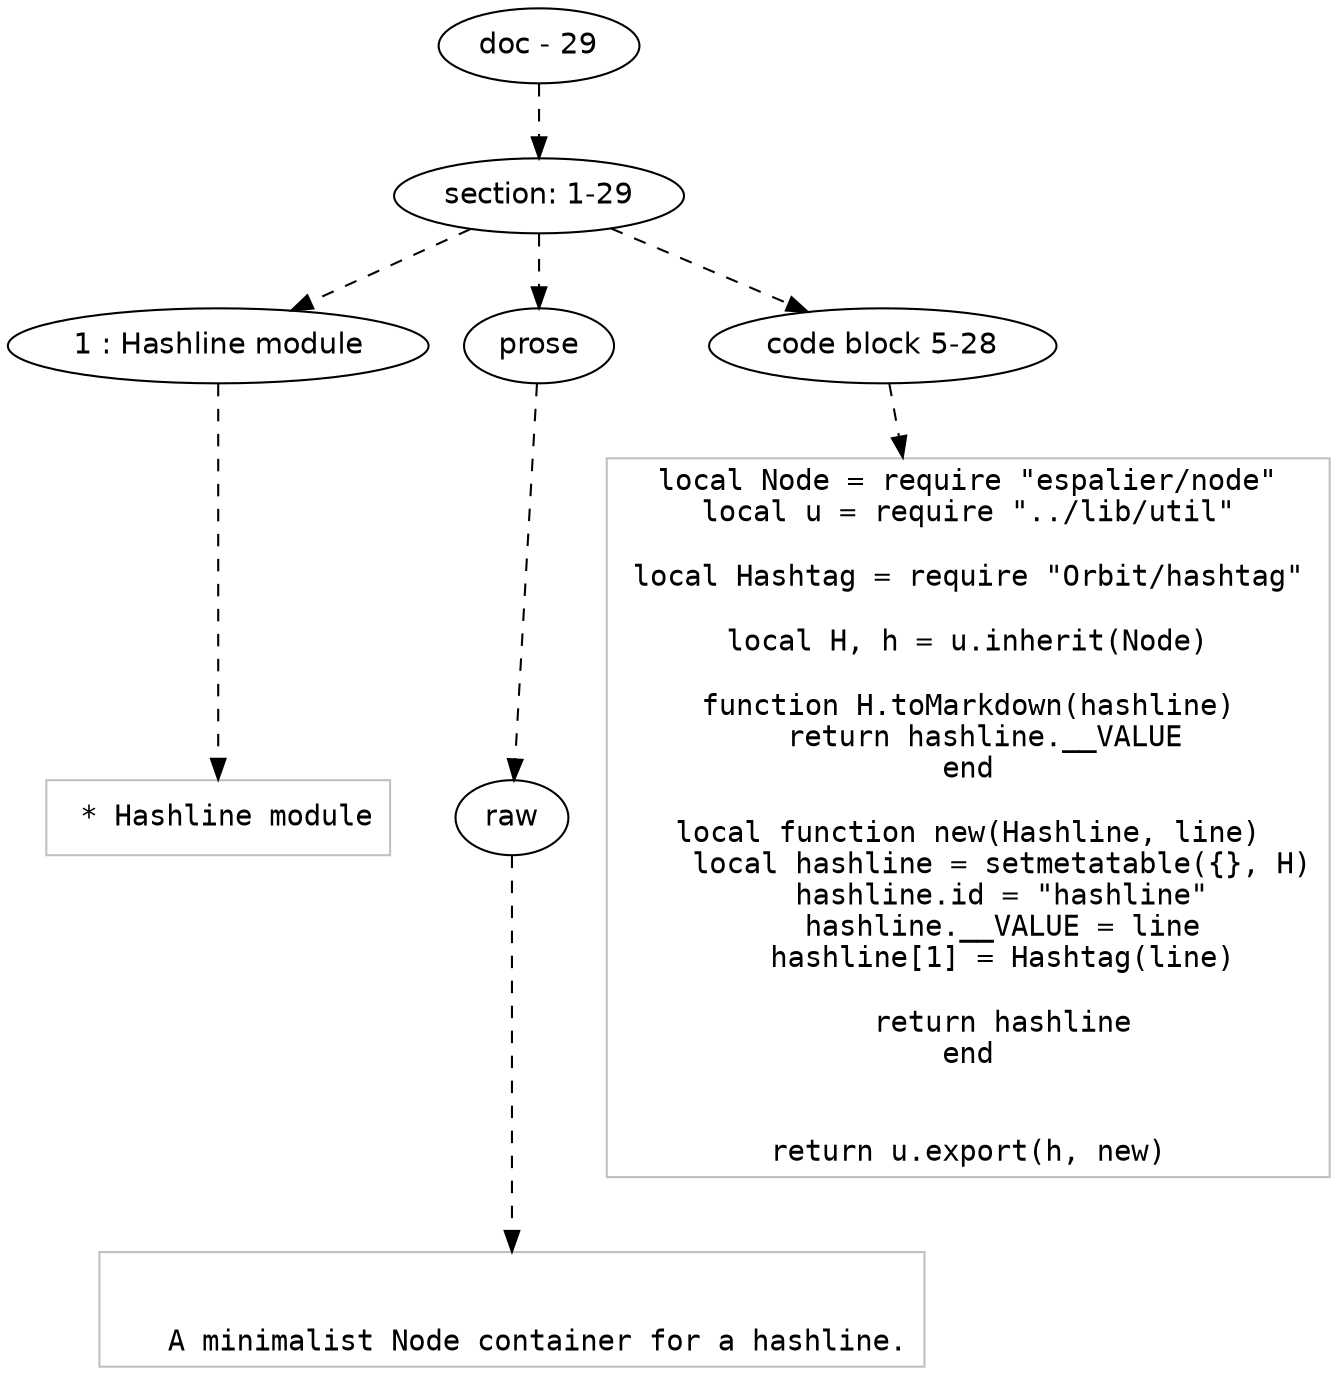 digraph lpegNode {

node [fontname=Helvetica]
edge [style=dashed]

doc_0 [label="doc - 29"]


doc_0 -> { section_1}
{rank=same; section_1}

section_1 [label="section: 1-29"]


// END RANK doc_0

section_1 -> { header_2 prose_3 codeblock_4}
{rank=same; header_2 prose_3 codeblock_4}

header_2 [label="1 : Hashline module"]

prose_3 [label="prose"]

codeblock_4 [label="code block 5-28"]


// END RANK section_1

header_2 -> leaf_5
leaf_5  [color=Gray,shape=rectangle,fontname=Inconsolata,label=" * Hashline module"]
// END RANK header_2

prose_3 -> { raw_6}
{rank=same; raw_6}

raw_6 [label="raw"]


// END RANK prose_3

raw_6 -> leaf_7
leaf_7  [color=Gray,shape=rectangle,fontname=Inconsolata,label="

   A minimalist Node container for a hashline.
"]
// END RANK raw_6

codeblock_4 -> leaf_8
leaf_8  [color=Gray,shape=rectangle,fontname=Inconsolata,label="local Node = require \"espalier/node\"
local u = require \"../lib/util\"

local Hashtag = require \"Orbit/hashtag\"

local H, h = u.inherit(Node)

function H.toMarkdown(hashline)
  return hashline.__VALUE
end

local function new(Hashline, line)
    local hashline = setmetatable({}, H)
    hashline.id = \"hashline\"
    hashline.__VALUE = line
    hashline[1] = Hashtag(line)

    return hashline
end


return u.export(h, new)"]
// END RANK codeblock_4


}
